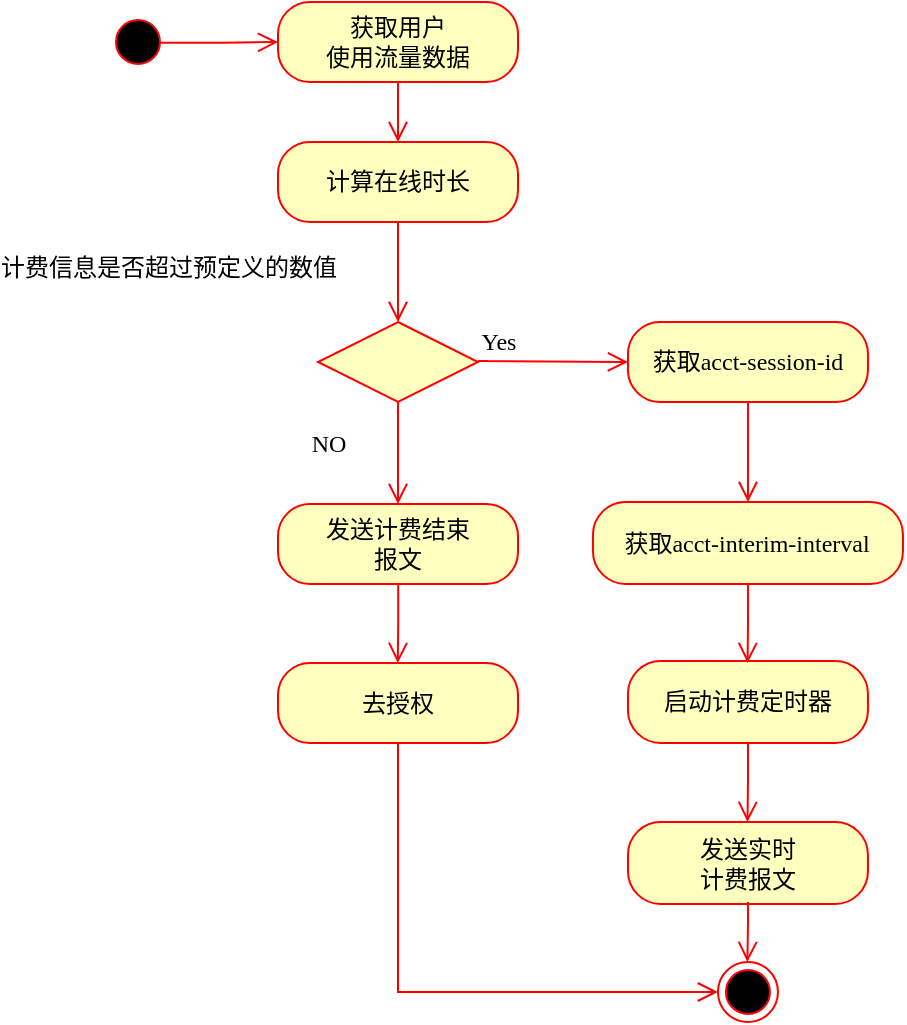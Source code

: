 <mxfile version="22.0.4" type="github">
  <diagram name="第 1 页" id="of_u2a-HevSLXb5JmTBJ">
    <mxGraphModel dx="1022" dy="686" grid="1" gridSize="10" guides="1" tooltips="1" connect="1" arrows="1" fold="1" page="1" pageScale="1" pageWidth="827" pageHeight="1169" math="0" shadow="0">
      <root>
        <mxCell id="0" />
        <mxCell id="1" parent="0" />
        <mxCell id="MiAkfj99nP1WBbbSjiAf-1" value="" style="ellipse;html=1;shape=startState;fillColor=#000000;strokeColor=#ff0000;fontSize=12;fontFamily=宋体;" parent="1" vertex="1">
          <mxGeometry x="110" y="225" width="30" height="30" as="geometry" />
        </mxCell>
        <mxCell id="MiAkfj99nP1WBbbSjiAf-2" value="" style="edgeStyle=orthogonalEdgeStyle;html=1;verticalAlign=bottom;endArrow=open;endSize=8;strokeColor=#ff0000;rounded=0;entryX=0;entryY=0.5;entryDx=0;entryDy=0;exitX=0.858;exitY=0.514;exitDx=0;exitDy=0;exitPerimeter=0;fontSize=12;fontFamily=宋体;" parent="1" source="MiAkfj99nP1WBbbSjiAf-1" target="MiAkfj99nP1WBbbSjiAf-3" edge="1">
          <mxGeometry relative="1" as="geometry">
            <mxPoint x="255" y="220" as="targetPoint" />
            <mxPoint x="60" y="240" as="sourcePoint" />
            <Array as="points" />
          </mxGeometry>
        </mxCell>
        <mxCell id="MiAkfj99nP1WBbbSjiAf-3" value="获取用户&lt;br style=&quot;font-size: 12px;&quot;&gt;使用流量数据" style="rounded=1;whiteSpace=wrap;html=1;arcSize=40;fontColor=#000000;fillColor=#ffffc0;strokeColor=#ff0000;fontSize=12;fontFamily=宋体;" parent="1" vertex="1">
          <mxGeometry x="195" y="220" width="120" height="40" as="geometry" />
        </mxCell>
        <mxCell id="MiAkfj99nP1WBbbSjiAf-4" value="" style="edgeStyle=orthogonalEdgeStyle;html=1;verticalAlign=bottom;endArrow=open;endSize=8;strokeColor=#ff0000;rounded=0;fontSize=12;entryX=0.5;entryY=0;entryDx=0;entryDy=0;fontFamily=宋体;" parent="1" source="MiAkfj99nP1WBbbSjiAf-3" target="MiAkfj99nP1WBbbSjiAf-5" edge="1">
          <mxGeometry relative="1" as="geometry">
            <mxPoint x="255" y="320" as="targetPoint" />
          </mxGeometry>
        </mxCell>
        <mxCell id="MiAkfj99nP1WBbbSjiAf-5" value="计算在线时长" style="rounded=1;whiteSpace=wrap;html=1;arcSize=40;fontColor=#000000;fillColor=#ffffc0;strokeColor=#ff0000;fontSize=12;fontFamily=宋体;" parent="1" vertex="1">
          <mxGeometry x="195" y="290" width="120" height="40" as="geometry" />
        </mxCell>
        <mxCell id="MiAkfj99nP1WBbbSjiAf-6" value="" style="edgeStyle=orthogonalEdgeStyle;html=1;verticalAlign=bottom;endArrow=open;endSize=8;strokeColor=#ff0000;rounded=0;entryX=0.5;entryY=0;entryDx=0;entryDy=0;fontSize=12;fontFamily=宋体;" parent="1" source="MiAkfj99nP1WBbbSjiAf-5" target="MiAkfj99nP1WBbbSjiAf-7" edge="1">
          <mxGeometry relative="1" as="geometry">
            <mxPoint x="255" y="390" as="targetPoint" />
          </mxGeometry>
        </mxCell>
        <mxCell id="MiAkfj99nP1WBbbSjiAf-7" value="" style="rhombus;whiteSpace=wrap;html=1;fontColor=#000000;fillColor=#ffffc0;strokeColor=#ff0000;fontSize=12;fontFamily=宋体;" parent="1" vertex="1">
          <mxGeometry x="215" y="380" width="80" height="40" as="geometry" />
        </mxCell>
        <mxCell id="MiAkfj99nP1WBbbSjiAf-8" value="获取acct-session-id" style="rounded=1;whiteSpace=wrap;html=1;arcSize=40;fontColor=#000000;fillColor=#ffffc0;strokeColor=#ff0000;fontSize=12;fontFamily=宋体;" parent="1" vertex="1">
          <mxGeometry x="369.98" y="380" width="120" height="40" as="geometry" />
        </mxCell>
        <mxCell id="MiAkfj99nP1WBbbSjiAf-9" value="发送计费结束&lt;br style=&quot;font-size: 12px;&quot;&gt;报文" style="rounded=1;whiteSpace=wrap;html=1;arcSize=40;fontColor=#000000;fillColor=#ffffc0;strokeColor=#ff0000;fontSize=12;fontFamily=宋体;" parent="1" vertex="1">
          <mxGeometry x="195" y="471" width="120" height="40" as="geometry" />
        </mxCell>
        <mxCell id="MiAkfj99nP1WBbbSjiAf-10" value="" style="edgeStyle=orthogonalEdgeStyle;html=1;verticalAlign=bottom;endArrow=open;endSize=8;strokeColor=#ff0000;rounded=0;exitX=0.5;exitY=1;exitDx=0;exitDy=0;fontSize=12;fontFamily=宋体;" parent="1" source="MiAkfj99nP1WBbbSjiAf-7" target="MiAkfj99nP1WBbbSjiAf-9" edge="1">
          <mxGeometry relative="1" as="geometry">
            <mxPoint x="265" y="409" as="targetPoint" />
            <mxPoint x="80" y="579" as="sourcePoint" />
          </mxGeometry>
        </mxCell>
        <mxCell id="MiAkfj99nP1WBbbSjiAf-11" value="计费信息是否超过预定义的数值" style="edgeLabel;html=1;align=center;verticalAlign=middle;resizable=0;points=[];fontSize=12;fontFamily=宋体;" parent="MiAkfj99nP1WBbbSjiAf-10" vertex="1" connectable="0">
          <mxGeometry x="-0.158" y="2" relative="1" as="geometry">
            <mxPoint x="-117" y="-89" as="offset" />
          </mxGeometry>
        </mxCell>
        <mxCell id="MiAkfj99nP1WBbbSjiAf-12" value="NO" style="edgeLabel;html=1;align=center;verticalAlign=middle;resizable=0;points=[];fontSize=12;fontFamily=宋体;" parent="MiAkfj99nP1WBbbSjiAf-10" vertex="1" connectable="0">
          <mxGeometry x="-0.039" relative="1" as="geometry">
            <mxPoint x="-35" y="-4" as="offset" />
          </mxGeometry>
        </mxCell>
        <mxCell id="MiAkfj99nP1WBbbSjiAf-13" value="" style="edgeStyle=orthogonalEdgeStyle;html=1;verticalAlign=bottom;endArrow=open;endSize=8;strokeColor=#ff0000;rounded=0;fontSize=12;fontFamily=宋体;" parent="1" edge="1">
          <mxGeometry relative="1" as="geometry">
            <mxPoint x="370" y="400" as="targetPoint" />
            <mxPoint x="300" y="399.5" as="sourcePoint" />
            <Array as="points">
              <mxPoint x="295" y="399.5" />
            </Array>
          </mxGeometry>
        </mxCell>
        <mxCell id="MiAkfj99nP1WBbbSjiAf-14" value="Yes" style="edgeLabel;html=1;align=center;verticalAlign=middle;resizable=0;points=[];fontSize=12;fontFamily=宋体;" parent="MiAkfj99nP1WBbbSjiAf-13" vertex="1" connectable="0">
          <mxGeometry x="0.021" y="4" relative="1" as="geometry">
            <mxPoint x="-26" y="-6" as="offset" />
          </mxGeometry>
        </mxCell>
        <mxCell id="MiAkfj99nP1WBbbSjiAf-16" value="" style="ellipse;html=1;shape=endState;fillColor=#000000;strokeColor=#ff0000;fontSize=12;fontFamily=宋体;" parent="1" vertex="1">
          <mxGeometry x="414.98" y="700" width="30" height="30" as="geometry" />
        </mxCell>
        <mxCell id="MiAkfj99nP1WBbbSjiAf-21" value="获取acct-interim-interval" style="rounded=1;whiteSpace=wrap;html=1;arcSize=40;fontColor=#000000;fillColor=#ffffc0;strokeColor=#ff0000;fontSize=12;fontFamily=宋体;" parent="1" vertex="1">
          <mxGeometry x="352.47" y="470" width="155.02" height="41" as="geometry" />
        </mxCell>
        <mxCell id="MiAkfj99nP1WBbbSjiAf-23" value="启动计费定时器" style="rounded=1;whiteSpace=wrap;html=1;arcSize=40;fontColor=#000000;fillColor=#ffffc0;strokeColor=#ff0000;fontSize=12;fontFamily=宋体;" parent="1" vertex="1">
          <mxGeometry x="369.98" y="549.5" width="120" height="41" as="geometry" />
        </mxCell>
        <mxCell id="MiAkfj99nP1WBbbSjiAf-24" value="" style="edgeStyle=orthogonalEdgeStyle;html=1;verticalAlign=bottom;endArrow=open;endSize=8;strokeColor=#ff0000;rounded=0;exitX=0.5;exitY=1;exitDx=0;exitDy=0;entryX=0.5;entryY=0;entryDx=0;entryDy=0;fontSize=12;fontFamily=宋体;" parent="1" source="MiAkfj99nP1WBbbSjiAf-8" edge="1">
          <mxGeometry relative="1" as="geometry">
            <mxPoint x="429.98" y="470" as="targetPoint" />
            <mxPoint x="429.98" y="419" as="sourcePoint" />
            <Array as="points" />
          </mxGeometry>
        </mxCell>
        <mxCell id="MiAkfj99nP1WBbbSjiAf-37" value="" style="edgeStyle=orthogonalEdgeStyle;html=1;verticalAlign=bottom;endArrow=open;endSize=8;strokeColor=#ff0000;rounded=0;exitX=0.5;exitY=1;exitDx=0;exitDy=0;fontSize=12;fontFamily=宋体;" parent="1" source="MiAkfj99nP1WBbbSjiAf-41" target="MiAkfj99nP1WBbbSjiAf-16" edge="1">
          <mxGeometry relative="1" as="geometry">
            <mxPoint x="240" y="750" as="targetPoint" />
            <mxPoint x="240" y="680" as="sourcePoint" />
            <Array as="points">
              <mxPoint x="255" y="680" />
              <mxPoint x="255" y="895" />
            </Array>
          </mxGeometry>
        </mxCell>
        <mxCell id="MiAkfj99nP1WBbbSjiAf-41" value="去授权" style="rounded=1;whiteSpace=wrap;html=1;arcSize=40;fontColor=#000000;fillColor=#ffffc0;strokeColor=#ff0000;fontSize=12;fontFamily=宋体;" parent="1" vertex="1">
          <mxGeometry x="195" y="550.5" width="120" height="40" as="geometry" />
        </mxCell>
        <mxCell id="MiAkfj99nP1WBbbSjiAf-45" value="发送实时&lt;br style=&quot;font-size: 12px;&quot;&gt;计费报文" style="rounded=1;whiteSpace=wrap;html=1;arcSize=40;fontColor=#000000;fillColor=#ffffc0;strokeColor=#ff0000;fontSize=12;fontFamily=宋体;" parent="1" vertex="1">
          <mxGeometry x="369.98" y="630" width="120" height="41" as="geometry" />
        </mxCell>
        <mxCell id="MiAkfj99nP1WBbbSjiAf-48" value="" style="edgeStyle=orthogonalEdgeStyle;html=1;verticalAlign=bottom;endArrow=open;endSize=8;strokeColor=#ff0000;rounded=0;entryX=0.5;entryY=0;entryDx=0;entryDy=0;fontSize=12;exitX=0.5;exitY=1;exitDx=0;exitDy=0;fontFamily=宋体;" parent="1" source="MiAkfj99nP1WBbbSjiAf-21" edge="1">
          <mxGeometry relative="1" as="geometry">
            <mxPoint x="429.78" y="550.5" as="targetPoint" />
            <mxPoint x="430" y="510" as="sourcePoint" />
            <Array as="points" />
          </mxGeometry>
        </mxCell>
        <mxCell id="MiAkfj99nP1WBbbSjiAf-50" value="" style="edgeStyle=orthogonalEdgeStyle;html=1;verticalAlign=bottom;endArrow=open;endSize=8;strokeColor=#ff0000;rounded=0;entryX=0.5;entryY=0;entryDx=0;entryDy=0;fontSize=12;fontFamily=宋体;" parent="1" edge="1">
          <mxGeometry relative="1" as="geometry">
            <mxPoint x="429.74" y="630" as="targetPoint" />
            <mxPoint x="430" y="590" as="sourcePoint" />
            <Array as="points">
              <mxPoint x="430" y="610" />
              <mxPoint x="430" y="610" />
            </Array>
          </mxGeometry>
        </mxCell>
        <mxCell id="MiAkfj99nP1WBbbSjiAf-51" value="" style="edgeStyle=orthogonalEdgeStyle;html=1;verticalAlign=bottom;endArrow=open;endSize=8;strokeColor=#ff0000;rounded=0;entryX=0.5;entryY=0;entryDx=0;entryDy=0;fontSize=12;exitX=0.5;exitY=1;exitDx=0;exitDy=0;fontFamily=宋体;" parent="1" edge="1">
          <mxGeometry relative="1" as="geometry">
            <mxPoint x="254.88" y="550.5" as="targetPoint" />
            <mxPoint x="255.1" y="511" as="sourcePoint" />
            <Array as="points">
              <mxPoint x="255.25" y="531" />
              <mxPoint x="255.25" y="531" />
            </Array>
          </mxGeometry>
        </mxCell>
        <mxCell id="MiAkfj99nP1WBbbSjiAf-52" value="" style="edgeStyle=orthogonalEdgeStyle;html=1;verticalAlign=bottom;endArrow=open;endSize=8;strokeColor=#ff0000;rounded=0;entryX=0.5;entryY=0;entryDx=0;entryDy=0;fontSize=12;fontFamily=宋体;" parent="1" edge="1">
          <mxGeometry relative="1" as="geometry">
            <mxPoint x="429.69" y="700" as="targetPoint" />
            <mxPoint x="430" y="670" as="sourcePoint" />
            <Array as="points">
              <mxPoint x="429.95" y="680" />
              <mxPoint x="429.95" y="680" />
            </Array>
          </mxGeometry>
        </mxCell>
      </root>
    </mxGraphModel>
  </diagram>
</mxfile>
